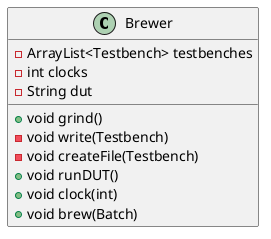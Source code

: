 @startuml BrewerClass
class Brewer{
    - ArrayList<Testbench> testbenches
    - int clocks
    - String dut
    + void grind()
    - void write(Testbench)
    - void createFile(Testbench)
    + void runDUT()
    + void clock(int)
    + void brew(Batch)
}
@enduml